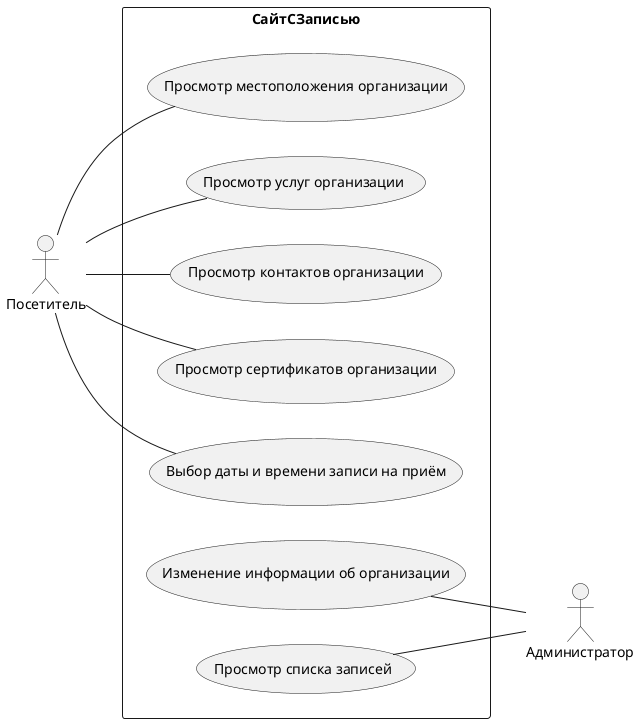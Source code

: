 @startuml Site



skinparam packageStyle rectangle

actor "Посетитель" as user
actor "Администратор" as admin

rectangle "СайтСЗаписью" {

    together {
        

        (Просмотр местоположения организации) as watchGeo
        (Просмотр услуг организации) as watchServices
        (Просмотр контактов организации) as watchContacts
        (Просмотр сертификатов организации) as watchSertificates
        (Выбор даты и времени записи на приём) as dateChoose
    }

    together {
        (Изменение информации об организации) as changeData
        (Просмотр списка записей) as whatchList
    }

}

left to right direction


user -- watchGeo
user -- watchServices
user -- watchContacts
user -- watchSertificates
user -- dateChoose
changeData -- admin
whatchList-- admin
@enduml